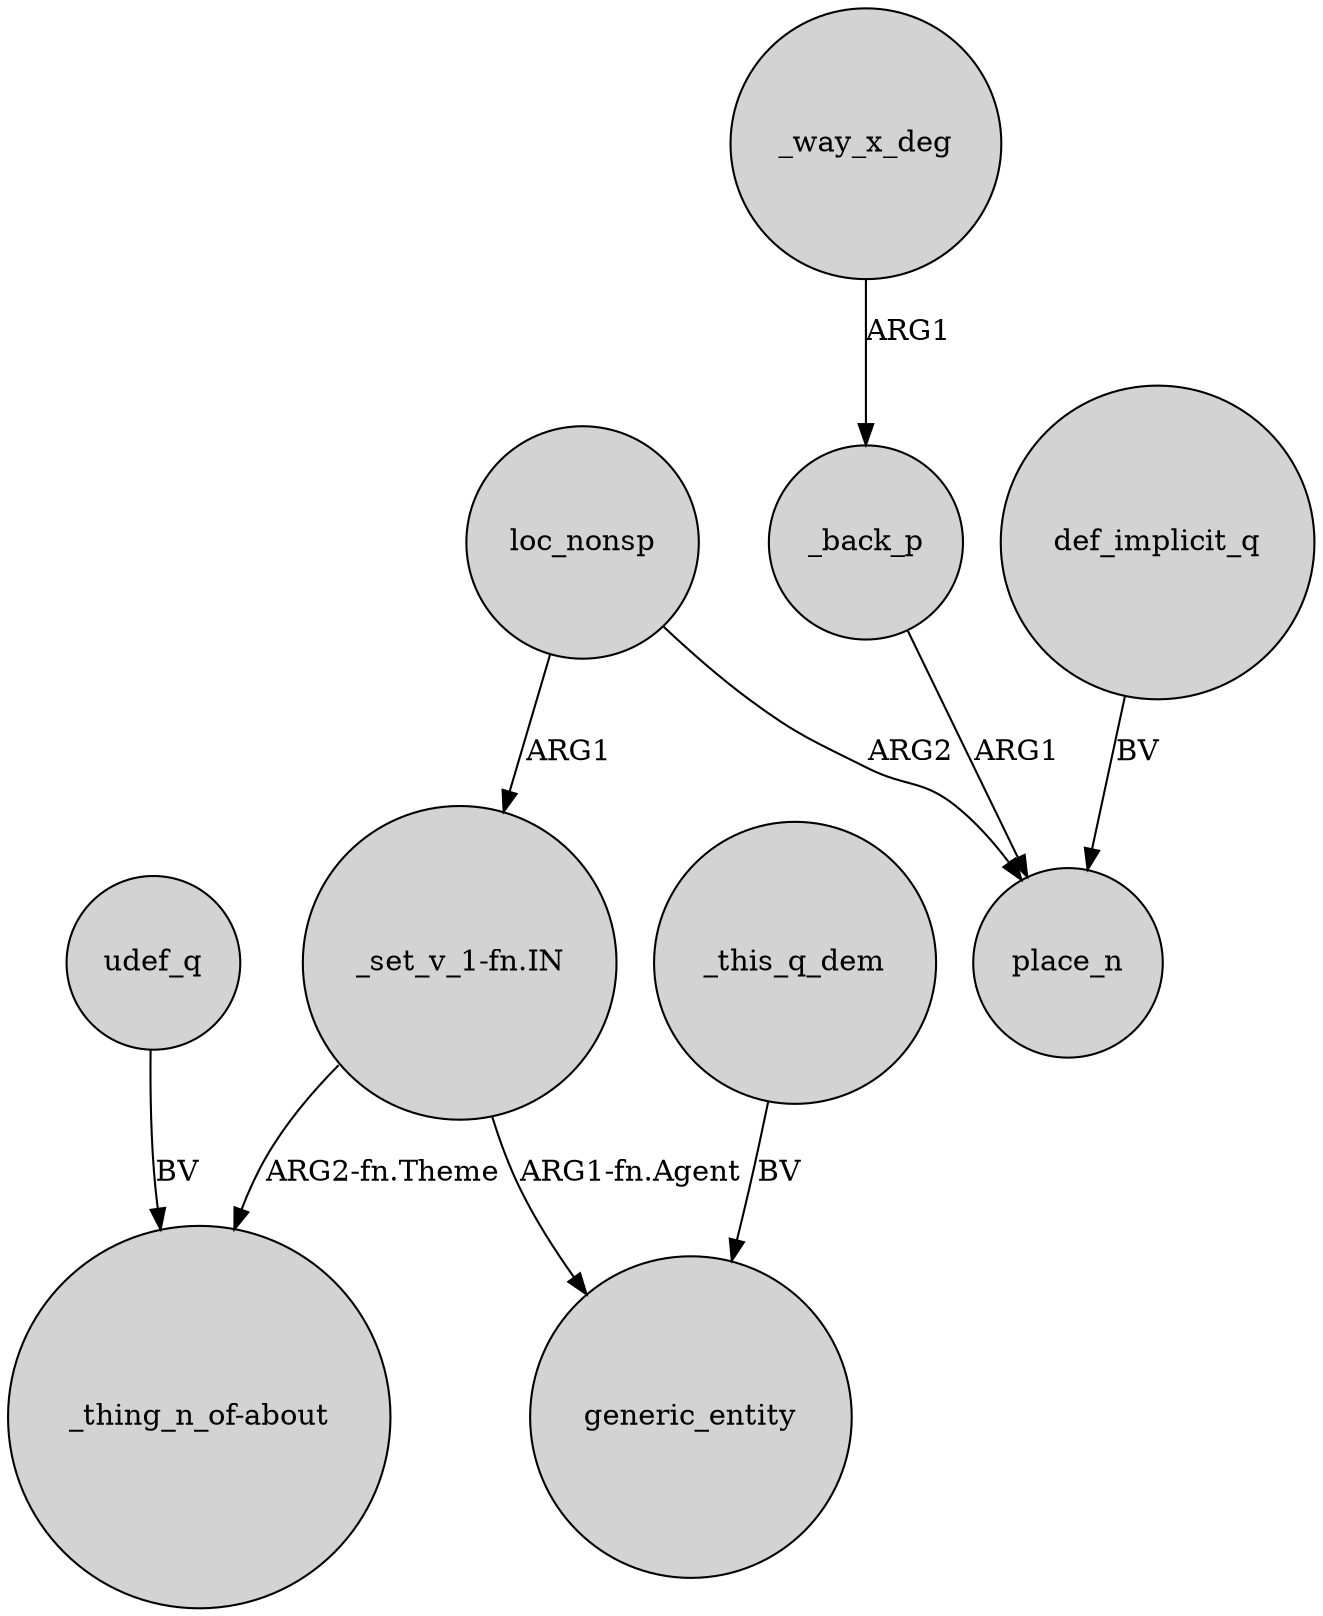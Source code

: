 digraph {
	node [shape=circle style=filled]
	udef_q -> "_thing_n_of-about" [label=BV]
	loc_nonsp -> place_n [label=ARG2]
	loc_nonsp -> "_set_v_1-fn.IN" [label=ARG1]
	_this_q_dem -> generic_entity [label=BV]
	_back_p -> place_n [label=ARG1]
	def_implicit_q -> place_n [label=BV]
	"_set_v_1-fn.IN" -> generic_entity [label="ARG1-fn.Agent"]
	_way_x_deg -> _back_p [label=ARG1]
	"_set_v_1-fn.IN" -> "_thing_n_of-about" [label="ARG2-fn.Theme"]
}

